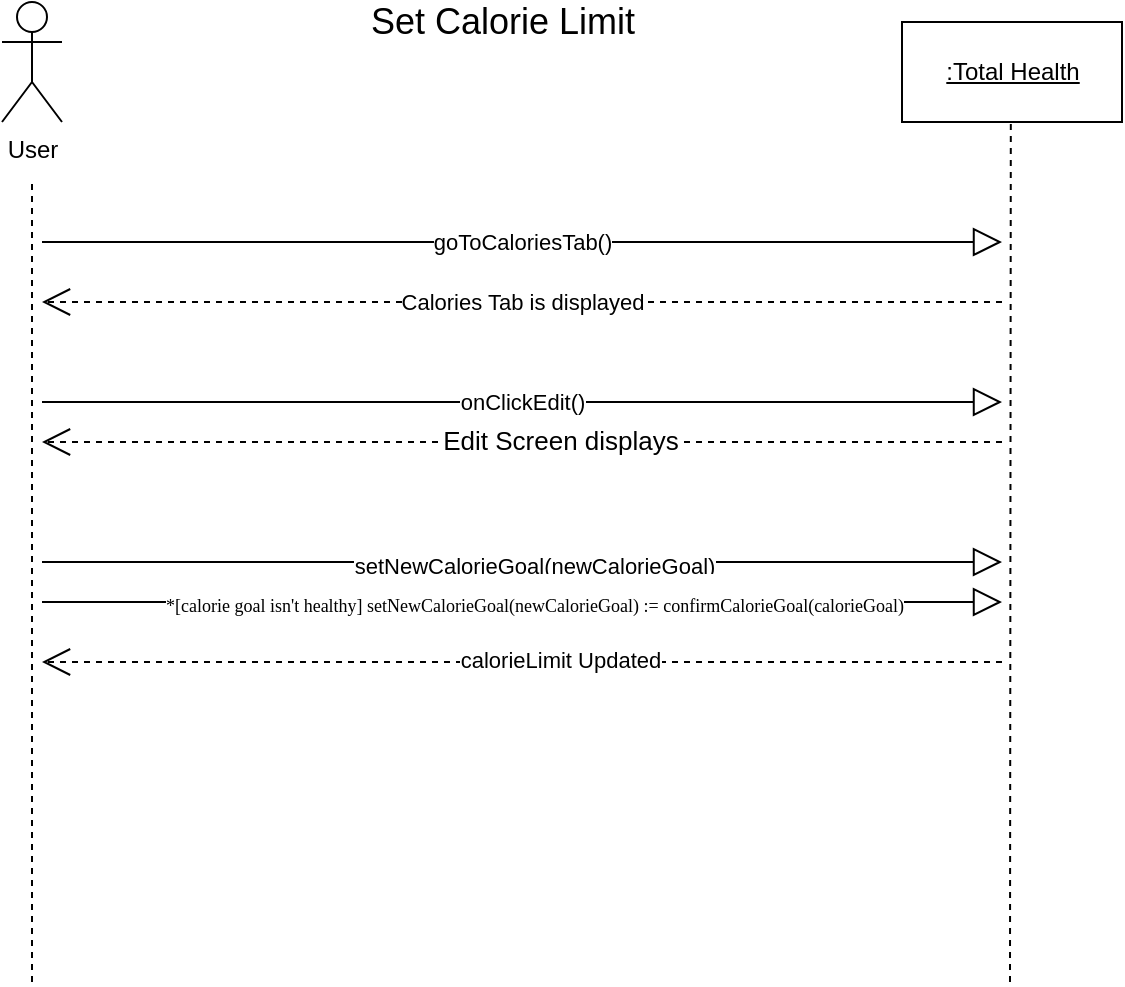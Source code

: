 <mxfile version="16.0.0" type="github">
  <diagram id="fsKUEpt00cAQXqf5Vs6Y" name="Page-1">
    <mxGraphModel dx="1038" dy="536" grid="1" gridSize="10" guides="1" tooltips="1" connect="1" arrows="1" fold="1" page="1" pageScale="1" pageWidth="850" pageHeight="1100" math="0" shadow="0">
      <root>
        <mxCell id="0" />
        <mxCell id="1" parent="0" />
        <mxCell id="f-GdbEtR7hPHFlpdBjNb-2" value="User" style="shape=umlActor;verticalLabelPosition=bottom;verticalAlign=top;html=1;" parent="1" vertex="1">
          <mxGeometry x="150" y="130" width="30" height="60" as="geometry" />
        </mxCell>
        <mxCell id="f-GdbEtR7hPHFlpdBjNb-3" value="&lt;u&gt;:Total Health&lt;/u&gt;" style="html=1;" parent="1" vertex="1">
          <mxGeometry x="600" y="140" width="110" height="50" as="geometry" />
        </mxCell>
        <mxCell id="f-GdbEtR7hPHFlpdBjNb-6" value="" style="endArrow=none;dashed=1;html=1;rounded=0;" parent="1" edge="1">
          <mxGeometry width="50" height="50" relative="1" as="geometry">
            <mxPoint x="165" y="620" as="sourcePoint" />
            <mxPoint x="165" y="220" as="targetPoint" />
          </mxGeometry>
        </mxCell>
        <mxCell id="f-GdbEtR7hPHFlpdBjNb-7" value="" style="endArrow=none;dashed=1;html=1;rounded=0;" parent="1" edge="1">
          <mxGeometry width="50" height="50" relative="1" as="geometry">
            <mxPoint x="654" y="620" as="sourcePoint" />
            <mxPoint x="654.41" y="190" as="targetPoint" />
          </mxGeometry>
        </mxCell>
        <mxCell id="UH5xHTsmPyCup4P5oDmk-1" value="Calories Tab is displayed" style="endArrow=open;endFill=1;endSize=12;html=1;rounded=0;dashed=1;" parent="1" edge="1">
          <mxGeometry width="160" relative="1" as="geometry">
            <mxPoint x="650" y="280" as="sourcePoint" />
            <mxPoint x="170" y="280" as="targetPoint" />
          </mxGeometry>
        </mxCell>
        <mxCell id="UH5xHTsmPyCup4P5oDmk-2" value="goToCaloriesTab()" style="endArrow=block;endFill=0;endSize=12;html=1;rounded=0;" parent="1" edge="1">
          <mxGeometry width="160" relative="1" as="geometry">
            <mxPoint x="170" y="250" as="sourcePoint" />
            <mxPoint x="650" y="250" as="targetPoint" />
          </mxGeometry>
        </mxCell>
        <mxCell id="UH5xHTsmPyCup4P5oDmk-3" value="" style="endArrow=open;endFill=1;endSize=12;html=1;rounded=0;dashed=1;" parent="1" edge="1">
          <mxGeometry width="160" relative="1" as="geometry">
            <mxPoint x="650" y="350" as="sourcePoint" />
            <mxPoint x="170" y="350" as="targetPoint" />
          </mxGeometry>
        </mxCell>
        <mxCell id="UH5xHTsmPyCup4P5oDmk-13" value="&lt;span style=&quot;font-size: 13px ; color: #000000 ; font-weight: normal ; text-decoration: none ; font-family: &amp;#34;arial&amp;#34; ; font-style: normal&quot;&gt;Edit Screen displays&lt;/span&gt;" style="edgeLabel;html=1;align=center;verticalAlign=middle;resizable=0;points=[];" parent="UH5xHTsmPyCup4P5oDmk-3" vertex="1" connectable="0">
          <mxGeometry x="-0.08" y="-1" relative="1" as="geometry">
            <mxPoint as="offset" />
          </mxGeometry>
        </mxCell>
        <mxCell id="UH5xHTsmPyCup4P5oDmk-7" value="onClickEdit()" style="endArrow=block;endFill=0;endSize=12;html=1;rounded=0;" parent="1" edge="1">
          <mxGeometry width="160" relative="1" as="geometry">
            <mxPoint x="170" y="330" as="sourcePoint" />
            <mxPoint x="650" y="330" as="targetPoint" />
          </mxGeometry>
        </mxCell>
        <mxCell id="UH5xHTsmPyCup4P5oDmk-8" value="" style="endArrow=block;endFill=0;endSize=12;html=1;rounded=0;" parent="1" edge="1">
          <mxGeometry width="160" relative="1" as="geometry">
            <mxPoint x="170" y="410" as="sourcePoint" />
            <mxPoint x="650" y="410" as="targetPoint" />
          </mxGeometry>
        </mxCell>
        <mxCell id="UH5xHTsmPyCup4P5oDmk-15" value="setNewCalorieGoal(newCalorieGoal)" style="edgeLabel;html=1;align=center;verticalAlign=middle;resizable=0;points=[];" parent="UH5xHTsmPyCup4P5oDmk-8" vertex="1" connectable="0">
          <mxGeometry x="0.026" y="-2" relative="1" as="geometry">
            <mxPoint as="offset" />
          </mxGeometry>
        </mxCell>
        <mxCell id="UH5xHTsmPyCup4P5oDmk-9" value="" style="endArrow=block;endFill=0;endSize=12;html=1;rounded=0;" parent="1" edge="1">
          <mxGeometry width="160" relative="1" as="geometry">
            <mxPoint x="170" y="430" as="sourcePoint" />
            <mxPoint x="650" y="430" as="targetPoint" />
          </mxGeometry>
        </mxCell>
        <mxCell id="UH5xHTsmPyCup4P5oDmk-16" value="&lt;font face=&quot;Georgia&quot;&gt;&lt;br&gt;&lt;font style=&quot;font-size: 9px&quot;&gt;*[calorie goal isn&#39;t healthy] setNewCalorieGoal(newCalorieGoal)  := &lt;/font&gt;&lt;font style=&quot;font-size: 9px&quot;&gt;confirmCalorieGoal(calorieGoal) &lt;/font&gt;&lt;br&gt;&lt;br&gt;&lt;/font&gt;" style="edgeLabel;html=1;align=center;verticalAlign=middle;resizable=0;points=[];fontSize=9;" parent="UH5xHTsmPyCup4P5oDmk-9" vertex="1" connectable="0">
          <mxGeometry x="0.023" y="-2" relative="1" as="geometry">
            <mxPoint as="offset" />
          </mxGeometry>
        </mxCell>
        <mxCell id="pMAt3XqVse11qFLO4Cyt-1" value="&lt;font style=&quot;font-size: 18px&quot;&gt;Set Calorie Limit&lt;br&gt;&lt;/font&gt;" style="text;html=1;resizable=0;autosize=1;align=center;verticalAlign=middle;points=[];fillColor=none;strokeColor=none;rounded=0;" parent="1" vertex="1">
          <mxGeometry x="325" y="130" width="150" height="20" as="geometry" />
        </mxCell>
        <mxCell id="C1MygB8hyuREKz9Nf6B2-1" value="" style="endArrow=open;endFill=1;endSize=12;html=1;rounded=0;dashed=1;" edge="1" parent="1">
          <mxGeometry width="160" relative="1" as="geometry">
            <mxPoint x="650" y="460" as="sourcePoint" />
            <mxPoint x="170" y="460" as="targetPoint" />
          </mxGeometry>
        </mxCell>
        <mxCell id="C1MygB8hyuREKz9Nf6B2-2" value="calorieLimit Updated" style="edgeLabel;html=1;align=center;verticalAlign=middle;resizable=0;points=[];" vertex="1" connectable="0" parent="C1MygB8hyuREKz9Nf6B2-1">
          <mxGeometry x="-0.08" y="-1" relative="1" as="geometry">
            <mxPoint as="offset" />
          </mxGeometry>
        </mxCell>
      </root>
    </mxGraphModel>
  </diagram>
</mxfile>
